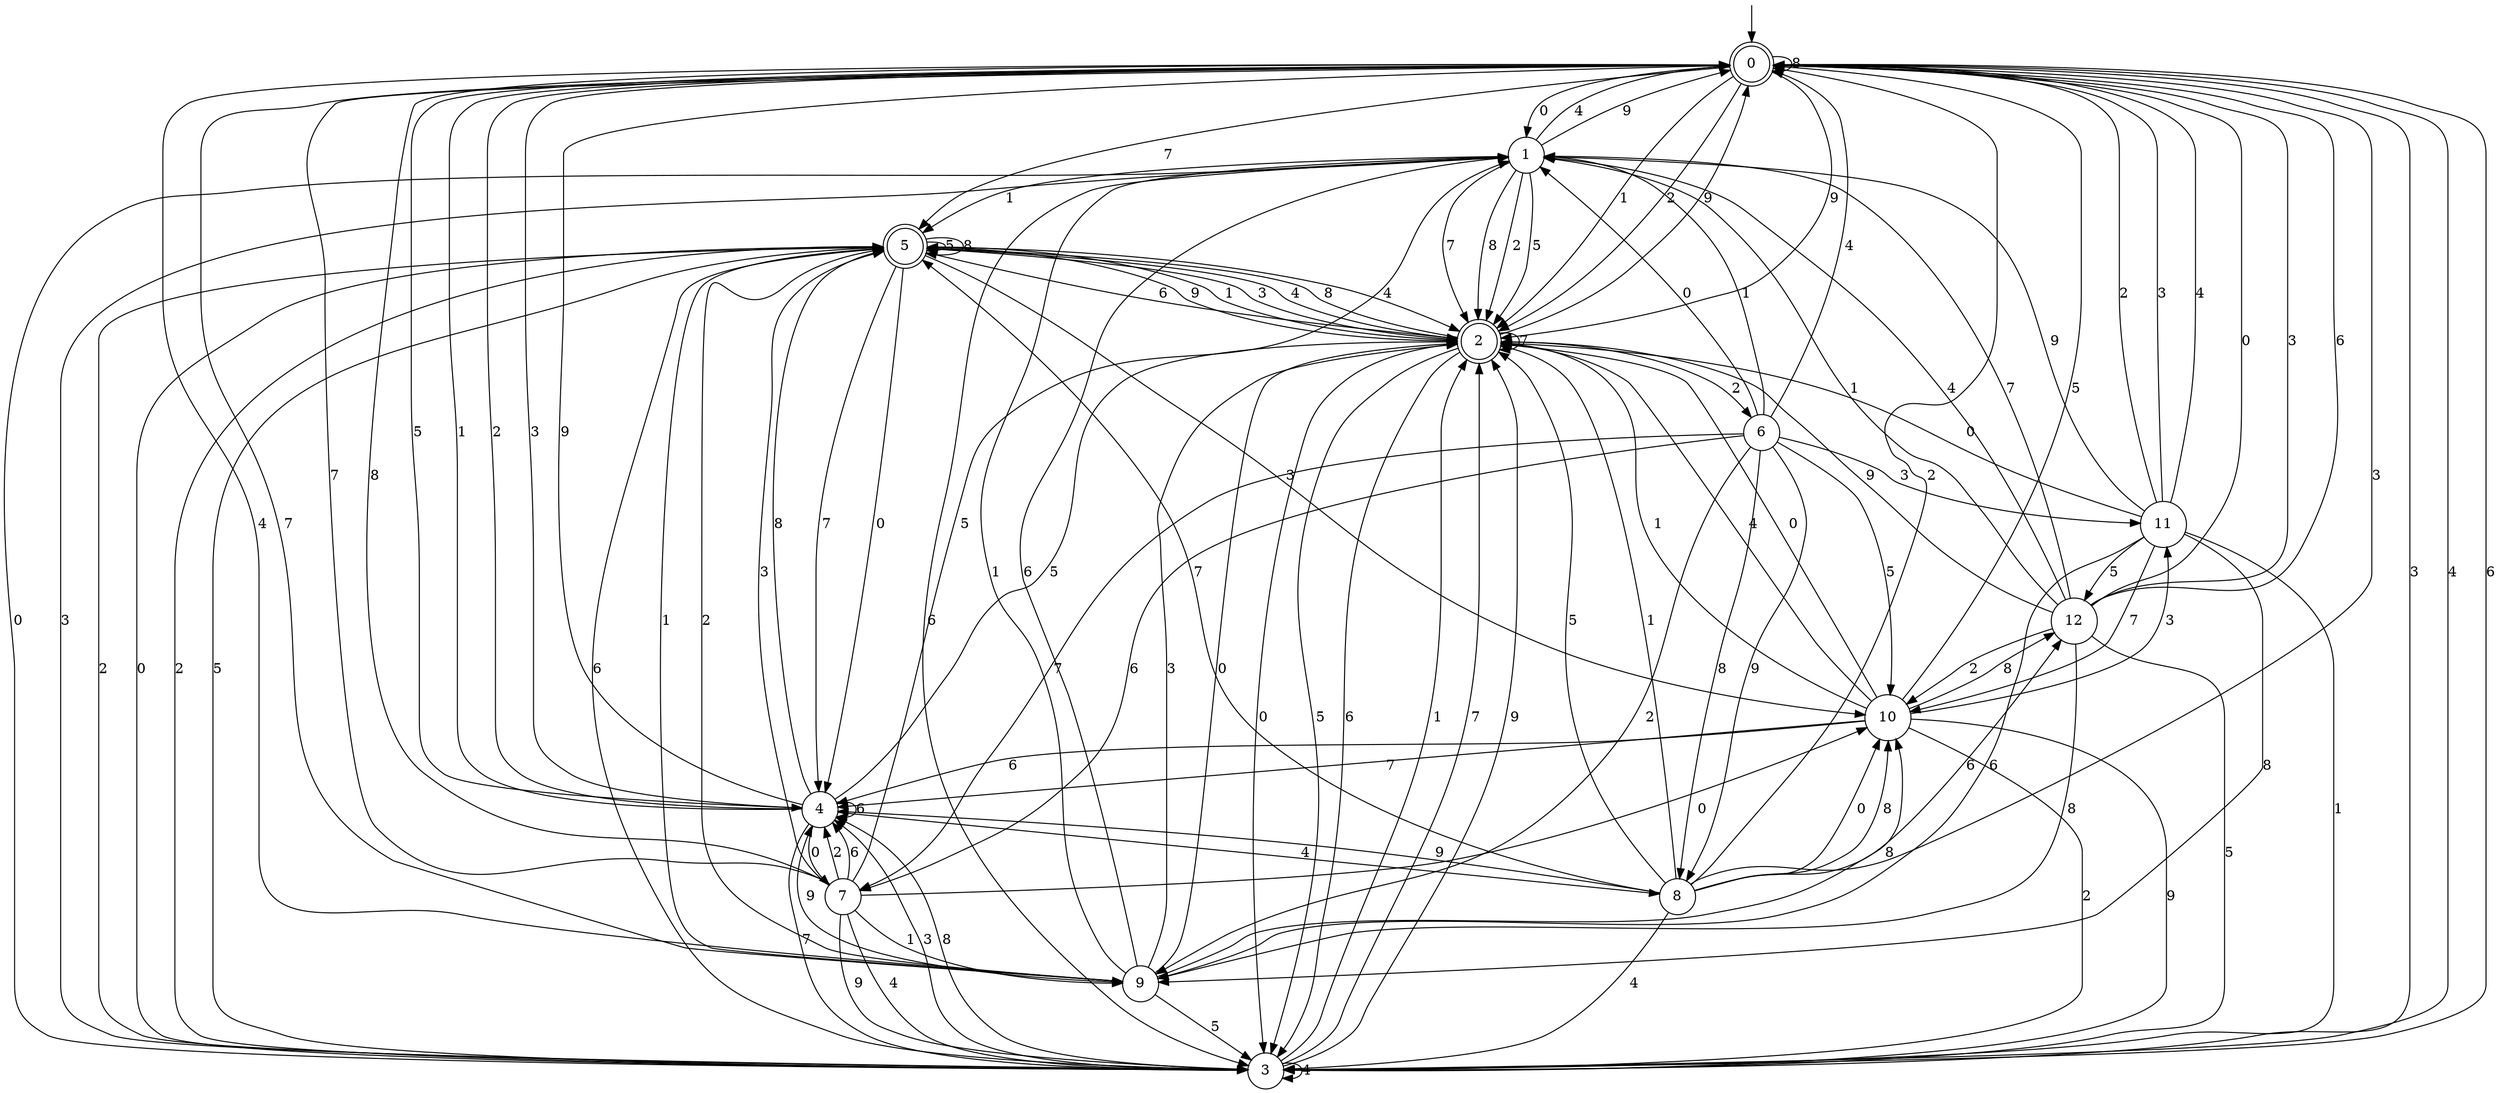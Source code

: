 digraph g {

	s0 [shape="doublecircle" label="0"];
	s1 [shape="circle" label="1"];
	s2 [shape="doublecircle" label="2"];
	s3 [shape="circle" label="3"];
	s4 [shape="circle" label="4"];
	s5 [shape="doublecircle" label="5"];
	s6 [shape="circle" label="6"];
	s7 [shape="circle" label="7"];
	s8 [shape="circle" label="8"];
	s9 [shape="circle" label="9"];
	s10 [shape="circle" label="10"];
	s11 [shape="circle" label="11"];
	s12 [shape="circle" label="12"];
	s0 -> s1 [label="0"];
	s0 -> s2 [label="1"];
	s0 -> s2 [label="2"];
	s0 -> s3 [label="3"];
	s0 -> s3 [label="4"];
	s0 -> s4 [label="5"];
	s0 -> s3 [label="6"];
	s0 -> s5 [label="7"];
	s0 -> s0 [label="8"];
	s0 -> s2 [label="9"];
	s1 -> s3 [label="0"];
	s1 -> s5 [label="1"];
	s1 -> s2 [label="2"];
	s1 -> s3 [label="3"];
	s1 -> s0 [label="4"];
	s1 -> s2 [label="5"];
	s1 -> s3 [label="6"];
	s1 -> s2 [label="7"];
	s1 -> s2 [label="8"];
	s1 -> s0 [label="9"];
	s2 -> s3 [label="0"];
	s2 -> s5 [label="1"];
	s2 -> s6 [label="2"];
	s2 -> s5 [label="3"];
	s2 -> s5 [label="4"];
	s2 -> s3 [label="5"];
	s2 -> s3 [label="6"];
	s2 -> s2 [label="7"];
	s2 -> s5 [label="8"];
	s2 -> s0 [label="9"];
	s3 -> s5 [label="0"];
	s3 -> s2 [label="1"];
	s3 -> s5 [label="2"];
	s3 -> s4 [label="3"];
	s3 -> s3 [label="4"];
	s3 -> s5 [label="5"];
	s3 -> s5 [label="6"];
	s3 -> s2 [label="7"];
	s3 -> s4 [label="8"];
	s3 -> s2 [label="9"];
	s4 -> s7 [label="0"];
	s4 -> s0 [label="1"];
	s4 -> s0 [label="2"];
	s4 -> s0 [label="3"];
	s4 -> s8 [label="4"];
	s4 -> s2 [label="5"];
	s4 -> s4 [label="6"];
	s4 -> s3 [label="7"];
	s4 -> s5 [label="8"];
	s4 -> s0 [label="9"];
	s5 -> s4 [label="0"];
	s5 -> s9 [label="1"];
	s5 -> s3 [label="2"];
	s5 -> s10 [label="3"];
	s5 -> s2 [label="4"];
	s5 -> s5 [label="5"];
	s5 -> s2 [label="6"];
	s5 -> s4 [label="7"];
	s5 -> s5 [label="8"];
	s5 -> s2 [label="9"];
	s6 -> s1 [label="0"];
	s6 -> s1 [label="1"];
	s6 -> s9 [label="2"];
	s6 -> s11 [label="3"];
	s6 -> s0 [label="4"];
	s6 -> s10 [label="5"];
	s6 -> s7 [label="6"];
	s6 -> s7 [label="7"];
	s6 -> s8 [label="8"];
	s6 -> s8 [label="9"];
	s7 -> s10 [label="0"];
	s7 -> s9 [label="1"];
	s7 -> s4 [label="2"];
	s7 -> s5 [label="3"];
	s7 -> s3 [label="4"];
	s7 -> s1 [label="5"];
	s7 -> s4 [label="6"];
	s7 -> s0 [label="7"];
	s7 -> s0 [label="8"];
	s7 -> s3 [label="9"];
	s8 -> s10 [label="0"];
	s8 -> s2 [label="1"];
	s8 -> s0 [label="2"];
	s8 -> s0 [label="3"];
	s8 -> s3 [label="4"];
	s8 -> s2 [label="5"];
	s8 -> s12 [label="6"];
	s8 -> s5 [label="7"];
	s8 -> s10 [label="8"];
	s8 -> s4 [label="9"];
	s9 -> s2 [label="0"];
	s9 -> s1 [label="1"];
	s9 -> s5 [label="2"];
	s9 -> s2 [label="3"];
	s9 -> s0 [label="4"];
	s9 -> s3 [label="5"];
	s9 -> s1 [label="6"];
	s9 -> s0 [label="7"];
	s9 -> s10 [label="8"];
	s9 -> s4 [label="9"];
	s10 -> s2 [label="0"];
	s10 -> s2 [label="1"];
	s10 -> s3 [label="2"];
	s10 -> s11 [label="3"];
	s10 -> s2 [label="4"];
	s10 -> s0 [label="5"];
	s10 -> s4 [label="6"];
	s10 -> s4 [label="7"];
	s10 -> s12 [label="8"];
	s10 -> s3 [label="9"];
	s11 -> s2 [label="0"];
	s11 -> s3 [label="1"];
	s11 -> s0 [label="2"];
	s11 -> s0 [label="3"];
	s11 -> s0 [label="4"];
	s11 -> s12 [label="5"];
	s11 -> s9 [label="6"];
	s11 -> s10 [label="7"];
	s11 -> s9 [label="8"];
	s11 -> s1 [label="9"];
	s12 -> s0 [label="0"];
	s12 -> s1 [label="1"];
	s12 -> s10 [label="2"];
	s12 -> s0 [label="3"];
	s12 -> s1 [label="4"];
	s12 -> s3 [label="5"];
	s12 -> s0 [label="6"];
	s12 -> s1 [label="7"];
	s12 -> s9 [label="8"];
	s12 -> s2 [label="9"];

__start0 [label="" shape="none" width="0" height="0"];
__start0 -> s0;

}
